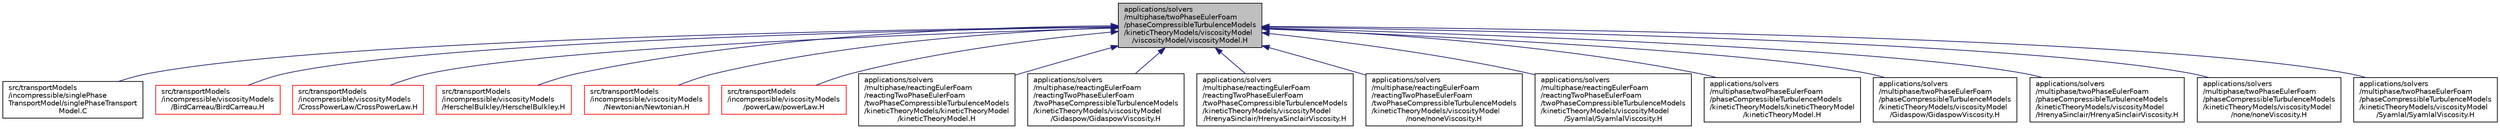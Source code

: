 digraph "applications/solvers/multiphase/twoPhaseEulerFoam/phaseCompressibleTurbulenceModels/kineticTheoryModels/viscosityModel/viscosityModel/viscosityModel.H"
{
  bgcolor="transparent";
  edge [fontname="Helvetica",fontsize="10",labelfontname="Helvetica",labelfontsize="10"];
  node [fontname="Helvetica",fontsize="10",shape=record];
  Node1 [label="applications/solvers\l/multiphase/twoPhaseEulerFoam\l/phaseCompressibleTurbulenceModels\l/kineticTheoryModels/viscosityModel\l/viscosityModel/viscosityModel.H",height=0.2,width=0.4,color="black", fillcolor="grey75", style="filled", fontcolor="black"];
  Node1 -> Node2 [dir="back",color="midnightblue",fontsize="10",style="solid",fontname="Helvetica"];
  Node2 [label="src/transportModels\l/incompressible/singlePhase\lTransportModel/singlePhaseTransport\lModel.C",height=0.2,width=0.4,color="black",URL="$a10569.html"];
  Node1 -> Node3 [dir="back",color="midnightblue",fontsize="10",style="solid",fontname="Helvetica"];
  Node3 [label="src/transportModels\l/incompressible/viscosityModels\l/BirdCarreau/BirdCarreau.H",height=0.2,width=0.4,color="red",URL="$a10574.html"];
  Node1 -> Node4 [dir="back",color="midnightblue",fontsize="10",style="solid",fontname="Helvetica"];
  Node4 [label="src/transportModels\l/incompressible/viscosityModels\l/CrossPowerLaw/CrossPowerLaw.H",height=0.2,width=0.4,color="red",URL="$a10576.html"];
  Node1 -> Node5 [dir="back",color="midnightblue",fontsize="10",style="solid",fontname="Helvetica"];
  Node5 [label="src/transportModels\l/incompressible/viscosityModels\l/HerschelBulkley/HerschelBulkley.H",height=0.2,width=0.4,color="red",URL="$a10578.html"];
  Node1 -> Node6 [dir="back",color="midnightblue",fontsize="10",style="solid",fontname="Helvetica"];
  Node6 [label="src/transportModels\l/incompressible/viscosityModels\l/Newtonian/Newtonian.H",height=0.2,width=0.4,color="red",URL="$a10580.html"];
  Node1 -> Node7 [dir="back",color="midnightblue",fontsize="10",style="solid",fontname="Helvetica"];
  Node7 [label="src/transportModels\l/incompressible/viscosityModels\l/powerLaw/powerLaw.H",height=0.2,width=0.4,color="red",URL="$a05256.html"];
  Node1 -> Node8 [dir="back",color="midnightblue",fontsize="10",style="solid",fontname="Helvetica"];
  Node8 [label="applications/solvers\l/multiphase/reactingEulerFoam\l/reactingTwoPhaseEulerFoam\l/twoPhaseCompressibleTurbulenceModels\l/kineticTheoryModels/kineticTheoryModel\l/kineticTheoryModel.H",height=0.2,width=0.4,color="black",URL="$a03937.html"];
  Node1 -> Node9 [dir="back",color="midnightblue",fontsize="10",style="solid",fontname="Helvetica"];
  Node9 [label="applications/solvers\l/multiphase/reactingEulerFoam\l/reactingTwoPhaseEulerFoam\l/twoPhaseCompressibleTurbulenceModels\l/kineticTheoryModels/viscosityModel\l/Gidaspow/GidaspowViscosity.H",height=0.2,width=0.4,color="black",URL="$a03959.html"];
  Node1 -> Node10 [dir="back",color="midnightblue",fontsize="10",style="solid",fontname="Helvetica"];
  Node10 [label="applications/solvers\l/multiphase/reactingEulerFoam\l/reactingTwoPhaseEulerFoam\l/twoPhaseCompressibleTurbulenceModels\l/kineticTheoryModels/viscosityModel\l/HrenyaSinclair/HrenyaSinclairViscosity.H",height=0.2,width=0.4,color="black",URL="$a03963.html"];
  Node1 -> Node11 [dir="back",color="midnightblue",fontsize="10",style="solid",fontname="Helvetica"];
  Node11 [label="applications/solvers\l/multiphase/reactingEulerFoam\l/reactingTwoPhaseEulerFoam\l/twoPhaseCompressibleTurbulenceModels\l/kineticTheoryModels/viscosityModel\l/none/noneViscosity.H",height=0.2,width=0.4,color="black",URL="$a03967.html"];
  Node1 -> Node12 [dir="back",color="midnightblue",fontsize="10",style="solid",fontname="Helvetica"];
  Node12 [label="applications/solvers\l/multiphase/reactingEulerFoam\l/reactingTwoPhaseEulerFoam\l/twoPhaseCompressibleTurbulenceModels\l/kineticTheoryModels/viscosityModel\l/Syamlal/SyamlalViscosity.H",height=0.2,width=0.4,color="black",URL="$a03971.html"];
  Node1 -> Node13 [dir="back",color="midnightblue",fontsize="10",style="solid",fontname="Helvetica"];
  Node13 [label="applications/solvers\l/multiphase/twoPhaseEulerFoam\l/phaseCompressibleTurbulenceModels\l/kineticTheoryModels/kineticTheoryModel\l/kineticTheoryModel.H",height=0.2,width=0.4,color="black",URL="$a03938.html"];
  Node1 -> Node14 [dir="back",color="midnightblue",fontsize="10",style="solid",fontname="Helvetica"];
  Node14 [label="applications/solvers\l/multiphase/twoPhaseEulerFoam\l/phaseCompressibleTurbulenceModels\l/kineticTheoryModels/viscosityModel\l/Gidaspow/GidaspowViscosity.H",height=0.2,width=0.4,color="black",URL="$a03960.html"];
  Node1 -> Node15 [dir="back",color="midnightblue",fontsize="10",style="solid",fontname="Helvetica"];
  Node15 [label="applications/solvers\l/multiphase/twoPhaseEulerFoam\l/phaseCompressibleTurbulenceModels\l/kineticTheoryModels/viscosityModel\l/HrenyaSinclair/HrenyaSinclairViscosity.H",height=0.2,width=0.4,color="black",URL="$a03964.html"];
  Node1 -> Node16 [dir="back",color="midnightblue",fontsize="10",style="solid",fontname="Helvetica"];
  Node16 [label="applications/solvers\l/multiphase/twoPhaseEulerFoam\l/phaseCompressibleTurbulenceModels\l/kineticTheoryModels/viscosityModel\l/none/noneViscosity.H",height=0.2,width=0.4,color="black",URL="$a03968.html"];
  Node1 -> Node17 [dir="back",color="midnightblue",fontsize="10",style="solid",fontname="Helvetica"];
  Node17 [label="applications/solvers\l/multiphase/twoPhaseEulerFoam\l/phaseCompressibleTurbulenceModels\l/kineticTheoryModels/viscosityModel\l/Syamlal/SyamlalViscosity.H",height=0.2,width=0.4,color="black",URL="$a03972.html"];
}
